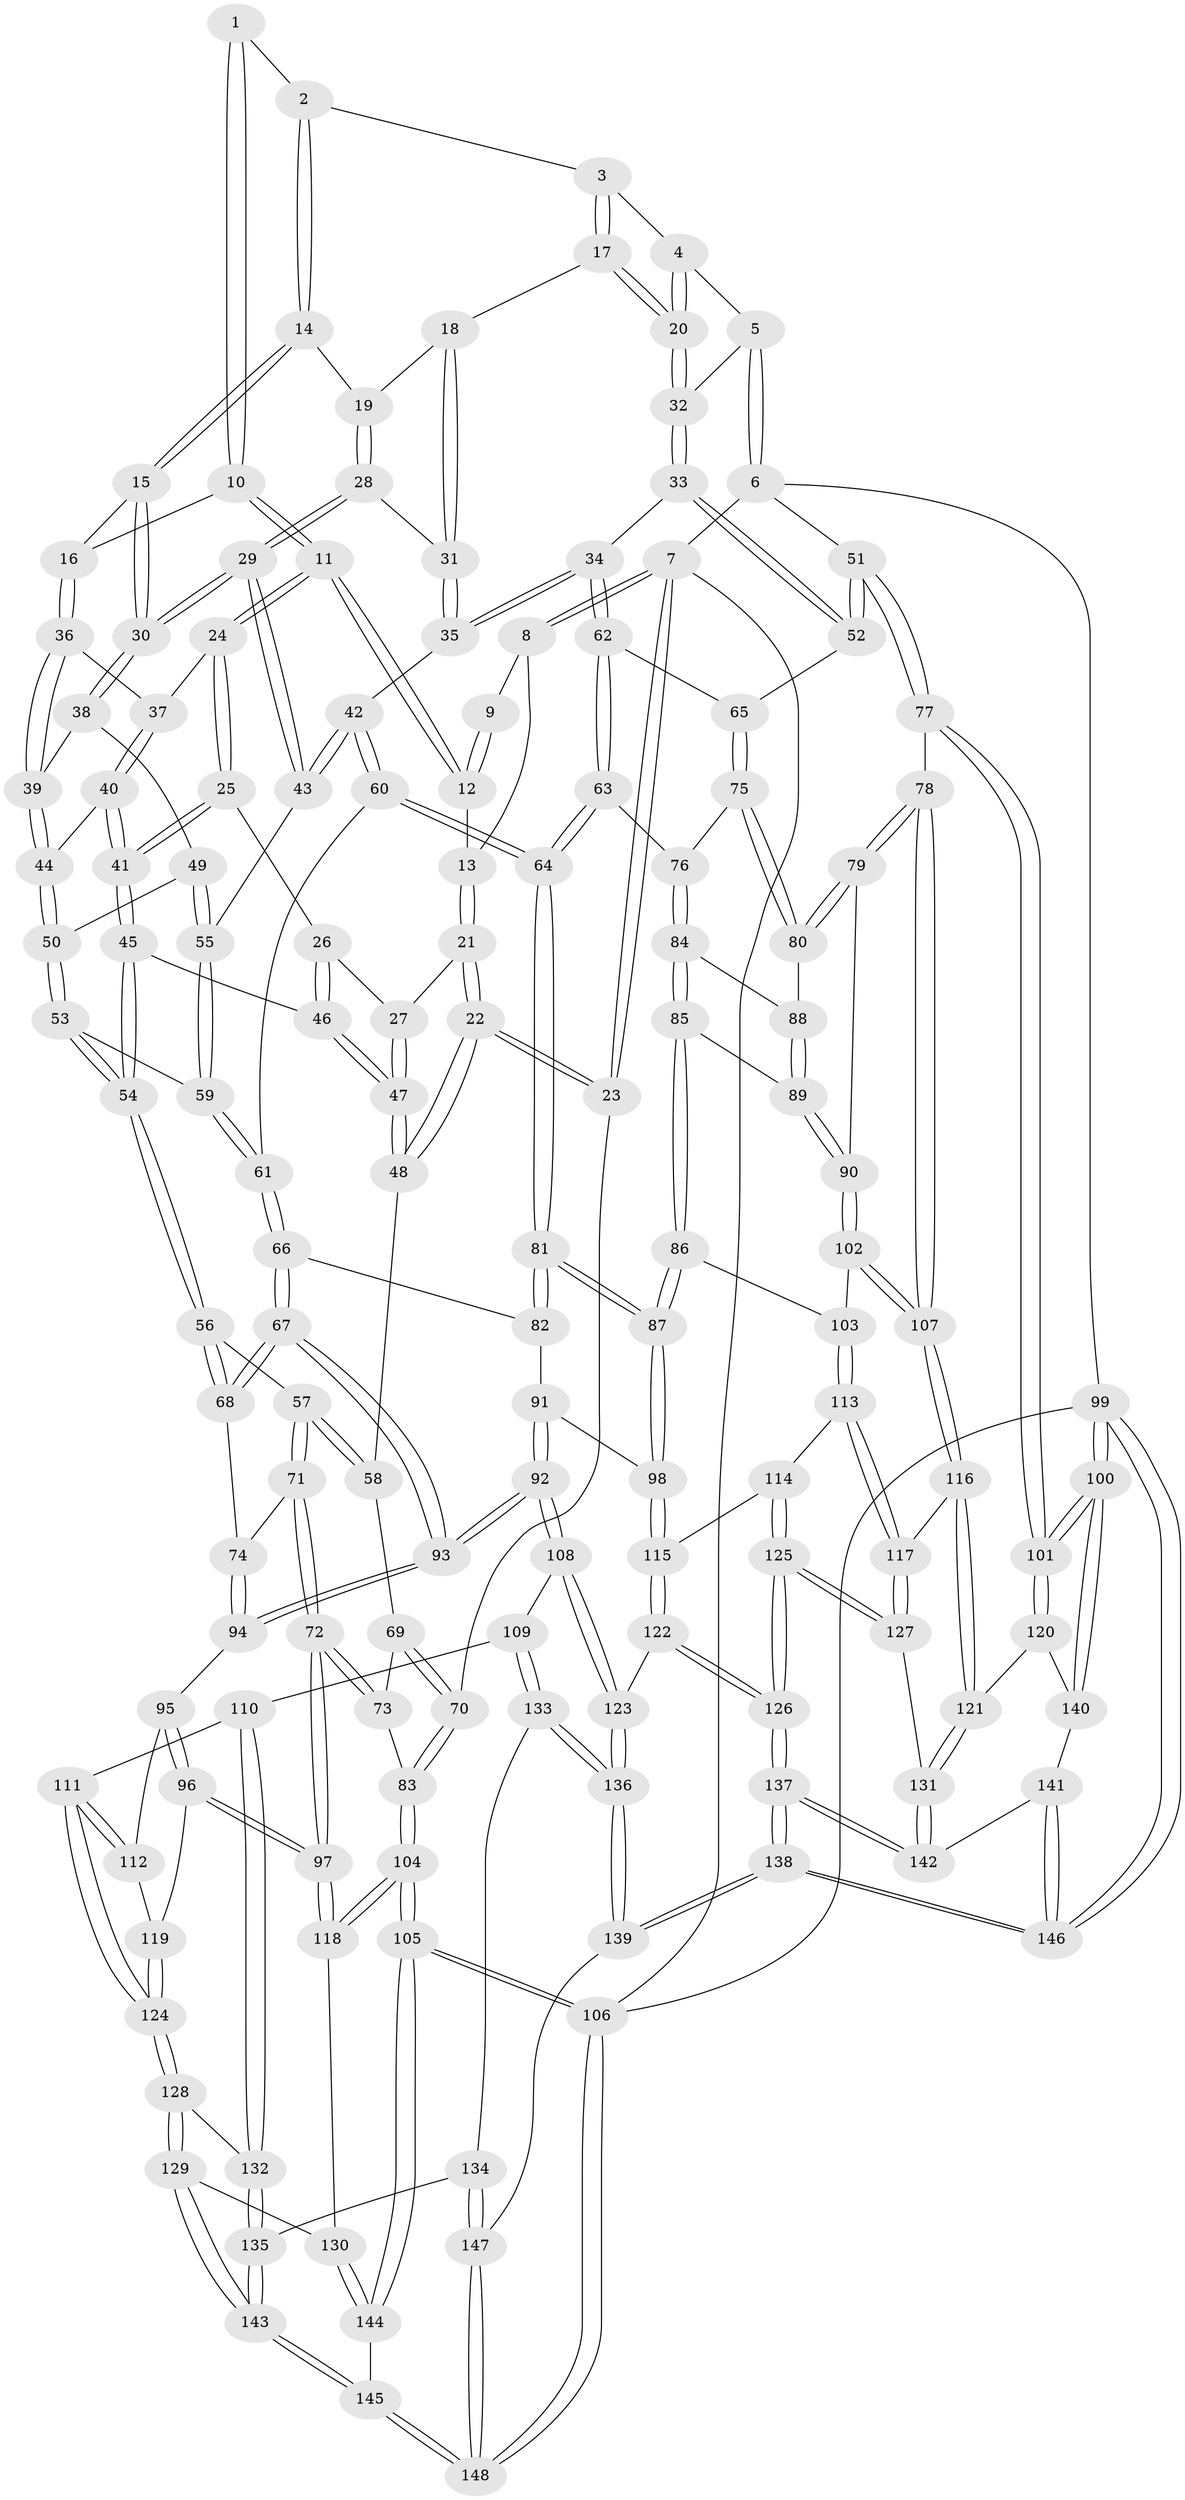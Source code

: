 // Generated by graph-tools (version 1.1) at 2025/17/03/09/25 04:17:10]
// undirected, 148 vertices, 367 edges
graph export_dot {
graph [start="1"]
  node [color=gray90,style=filled];
  1 [pos="+0.38184063433549215+0"];
  2 [pos="+0.7508679249407104+0"];
  3 [pos="+0.871945749270338+0"];
  4 [pos="+1+0"];
  5 [pos="+1+0"];
  6 [pos="+1+0"];
  7 [pos="+0+0"];
  8 [pos="+0.10592897019106122+0"];
  9 [pos="+0.2792731821641534+0"];
  10 [pos="+0.4465923609962374+0.040214831850064255"];
  11 [pos="+0.3129495336139111+0.13213550701780338"];
  12 [pos="+0.294668105153958+0.08739583513164977"];
  13 [pos="+0.13201715177668583+0.05782430843162792"];
  14 [pos="+0.6123737012200432+0.06294903559660259"];
  15 [pos="+0.5147497852369527+0.10611149538188841"];
  16 [pos="+0.5037584505442977+0.10258437250942377"];
  17 [pos="+0.7375012379875386+0.13405207951550852"];
  18 [pos="+0.7092884677398047+0.138693971300252"];
  19 [pos="+0.6641506085221691+0.1256314104753686"];
  20 [pos="+0.7934559797496531+0.17590652034189283"];
  21 [pos="+0.11898701611081478+0.15353327523322305"];
  22 [pos="+0+0.2853697744900795"];
  23 [pos="+0+0.2882837156989635"];
  24 [pos="+0.3112512238478411+0.14116790680133098"];
  25 [pos="+0.21287102357838394+0.18042235087051273"];
  26 [pos="+0.18239196528114168+0.18067967603950846"];
  27 [pos="+0.15344700565874242+0.1750771499776417"];
  28 [pos="+0.6247917946245382+0.20528063069400168"];
  29 [pos="+0.5742879306537316+0.2695109076608403"];
  30 [pos="+0.5719517519442162+0.2670240021180216"];
  31 [pos="+0.6990322645810227+0.19726900892336563"];
  32 [pos="+0.8282074839828807+0.22980574215565036"];
  33 [pos="+0.8346946986877893+0.2644865451268654"];
  34 [pos="+0.7370438198870813+0.342618903172584"];
  35 [pos="+0.7316541810406084+0.3401641804089074"];
  36 [pos="+0.40278984727319994+0.2016491574474084"];
  37 [pos="+0.32945746859503977+0.16307290491458323"];
  38 [pos="+0.4215343454190964+0.24302717161286574"];
  39 [pos="+0.40839272966840384+0.2219609592886769"];
  40 [pos="+0.30061639363281245+0.28764076059232196"];
  41 [pos="+0.2915887152932996+0.29264981223760095"];
  42 [pos="+0.6415300179839796+0.3178407110850145"];
  43 [pos="+0.5815030187690278+0.28762011083976796"];
  44 [pos="+0.30631969571125944+0.28763527368377456"];
  45 [pos="+0.2810593622330991+0.30882729310926194"];
  46 [pos="+0.23309358241607564+0.31815311049752004"];
  47 [pos="+0.1611298063234457+0.36176961362848786"];
  48 [pos="+0.1381108693204092+0.39637727911390064"];
  49 [pos="+0.4056205570281227+0.31256579521104166"];
  50 [pos="+0.40122135130575187+0.3208765536233643"];
  51 [pos="+1+0.3004629272675062"];
  52 [pos="+1+0.3076752925592415"];
  53 [pos="+0.4041360917727875+0.36162976658621315"];
  54 [pos="+0.32428559420515063+0.41714164467975573"];
  55 [pos="+0.5618421535154722+0.30765804964884275"];
  56 [pos="+0.31954791947605815+0.42947666889177566"];
  57 [pos="+0.16248581723020872+0.4323530534730784"];
  58 [pos="+0.14941582933744574+0.4181903797731863"];
  59 [pos="+0.4903337708339625+0.40551041699071644"];
  60 [pos="+0.575442085402558+0.4723873756991902"];
  61 [pos="+0.49637928313530133+0.4562744785743932"];
  62 [pos="+0.74612990698818+0.39526821061063094"];
  63 [pos="+0.7074853548121879+0.46739391479765885"];
  64 [pos="+0.6499268264181816+0.5240746964997363"];
  65 [pos="+0.8479020689445889+0.4623389463117444"];
  66 [pos="+0.44635112553899825+0.5261396983008404"];
  67 [pos="+0.4015279882753341+0.5424468742204115"];
  68 [pos="+0.3481377514453367+0.49878069421156346"];
  69 [pos="+0.06486659578463602+0.5030165294009864"];
  70 [pos="+0+0.39693975483559285"];
  71 [pos="+0.18211165935798487+0.5533309834202553"];
  72 [pos="+0.09019886978661268+0.6329551706699172"];
  73 [pos="+0.06270499746448796+0.5289891488338134"];
  74 [pos="+0.20684737491140806+0.5616349484517119"];
  75 [pos="+0.8582008717864786+0.49328074039356046"];
  76 [pos="+0.7908588969580991+0.5648310619400368"];
  77 [pos="+1+0.5154838297123338"];
  78 [pos="+0.9740935086882032+0.5757668662641949"];
  79 [pos="+0.9540904213638105+0.5745395281199954"];
  80 [pos="+0.9128499324689822+0.5458856588645595"];
  81 [pos="+0.6374026927295935+0.6274638228724226"];
  82 [pos="+0.503735733064204+0.5691789984193013"];
  83 [pos="+0+0.48223695742412115"];
  84 [pos="+0.7898775322831931+0.5729787044669133"];
  85 [pos="+0.7791603551436489+0.6048555102875008"];
  86 [pos="+0.7684089434786623+0.615733775222256"];
  87 [pos="+0.6495875703151893+0.6657589476585885"];
  88 [pos="+0.8451601422224465+0.5756597748307342"];
  89 [pos="+0.8363187891377555+0.6122216515326215"];
  90 [pos="+0.8851038340419048+0.6292284356544876"];
  91 [pos="+0.4918905238278645+0.6371414826596082"];
  92 [pos="+0.3942184369652074+0.72680793660455"];
  93 [pos="+0.3664433725990058+0.6667913872542621"];
  94 [pos="+0.28281546086096704+0.6502583559227274"];
  95 [pos="+0.27139131529169014+0.6585117589510928"];
  96 [pos="+0.08474524758848007+0.7119380541817908"];
  97 [pos="+0.046059748879289694+0.7005953684610107"];
  98 [pos="+0.6488533996609492+0.6703765676895942"];
  99 [pos="+1+1"];
  100 [pos="+1+1"];
  101 [pos="+1+0.8563726933095824"];
  102 [pos="+0.8646523723025376+0.6781037520746239"];
  103 [pos="+0.8423955802711475+0.6841877031541406"];
  104 [pos="+0+0.7531747742644783"];
  105 [pos="+0+0.9201463661598687"];
  106 [pos="+0+1"];
  107 [pos="+0.9373982650376343+0.7601857082162743"];
  108 [pos="+0.3979164679579603+0.7385842134101284"];
  109 [pos="+0.3920899423857301+0.7459950692586511"];
  110 [pos="+0.3699378707158156+0.7579469250132777"];
  111 [pos="+0.2707115823828229+0.7938066422748343"];
  112 [pos="+0.23493408424173112+0.7256839171658435"];
  113 [pos="+0.7816320493513926+0.750738918562329"];
  114 [pos="+0.7026769254406865+0.7351737587189511"];
  115 [pos="+0.6486025659600698+0.6732661889099"];
  116 [pos="+0.9386965341020614+0.7644796580591435"];
  117 [pos="+0.8220771418806753+0.788110497500845"];
  118 [pos="+0+0.7219871956983882"];
  119 [pos="+0.11048686713375237+0.7261751550826202"];
  120 [pos="+1+0.8054400917220583"];
  121 [pos="+0.9789314128237794+0.7971611484332006"];
  122 [pos="+0.5193630197225914+0.770970263690964"];
  123 [pos="+0.5157403855128376+0.7713593930186105"];
  124 [pos="+0.230223110915964+0.8272146711455916"];
  125 [pos="+0.6934325685641539+0.9413412832441657"];
  126 [pos="+0.6742089987437726+0.9879175430087577"];
  127 [pos="+0.8203699599399124+0.8425429280983189"];
  128 [pos="+0.2283557331088107+0.8411501854038486"];
  129 [pos="+0.18928935746315845+0.8964123263667815"];
  130 [pos="+0.14441619419543678+0.8909462580684937"];
  131 [pos="+0.884332309528095+0.8899711286465765"];
  132 [pos="+0.3044208771169622+0.8953791221372548"];
  133 [pos="+0.3890071352506143+0.8923182771755495"];
  134 [pos="+0.34409123298445526+0.9245424147501251"];
  135 [pos="+0.3154393737315103+0.9130751555200454"];
  136 [pos="+0.4699941186109248+0.9373985773205907"];
  137 [pos="+0.6718925786736577+1"];
  138 [pos="+0.6429241521751181+1"];
  139 [pos="+0.588634312774518+1"];
  140 [pos="+0.9338261084326475+0.9223420115312334"];
  141 [pos="+0.8917097031698703+0.9223232806649694"];
  142 [pos="+0.8840733380944105+0.9170950355216698"];
  143 [pos="+0.2152644818041506+0.9822797852785089"];
  144 [pos="+0.0832680353723756+0.9428897856522803"];
  145 [pos="+0.2072121073063092+1"];
  146 [pos="+1+1"];
  147 [pos="+0.3819535839645683+1"];
  148 [pos="+0.23782622686815977+1"];
  1 -- 2;
  1 -- 10;
  1 -- 10;
  2 -- 3;
  2 -- 14;
  2 -- 14;
  3 -- 4;
  3 -- 17;
  3 -- 17;
  4 -- 5;
  4 -- 20;
  4 -- 20;
  5 -- 6;
  5 -- 6;
  5 -- 32;
  6 -- 7;
  6 -- 51;
  6 -- 99;
  7 -- 8;
  7 -- 8;
  7 -- 23;
  7 -- 23;
  7 -- 106;
  8 -- 9;
  8 -- 13;
  9 -- 12;
  9 -- 12;
  10 -- 11;
  10 -- 11;
  10 -- 16;
  11 -- 12;
  11 -- 12;
  11 -- 24;
  11 -- 24;
  12 -- 13;
  13 -- 21;
  13 -- 21;
  14 -- 15;
  14 -- 15;
  14 -- 19;
  15 -- 16;
  15 -- 30;
  15 -- 30;
  16 -- 36;
  16 -- 36;
  17 -- 18;
  17 -- 20;
  17 -- 20;
  18 -- 19;
  18 -- 31;
  18 -- 31;
  19 -- 28;
  19 -- 28;
  20 -- 32;
  20 -- 32;
  21 -- 22;
  21 -- 22;
  21 -- 27;
  22 -- 23;
  22 -- 23;
  22 -- 48;
  22 -- 48;
  23 -- 70;
  24 -- 25;
  24 -- 25;
  24 -- 37;
  25 -- 26;
  25 -- 41;
  25 -- 41;
  26 -- 27;
  26 -- 46;
  26 -- 46;
  27 -- 47;
  27 -- 47;
  28 -- 29;
  28 -- 29;
  28 -- 31;
  29 -- 30;
  29 -- 30;
  29 -- 43;
  29 -- 43;
  30 -- 38;
  30 -- 38;
  31 -- 35;
  31 -- 35;
  32 -- 33;
  32 -- 33;
  33 -- 34;
  33 -- 52;
  33 -- 52;
  34 -- 35;
  34 -- 35;
  34 -- 62;
  34 -- 62;
  35 -- 42;
  36 -- 37;
  36 -- 39;
  36 -- 39;
  37 -- 40;
  37 -- 40;
  38 -- 39;
  38 -- 49;
  39 -- 44;
  39 -- 44;
  40 -- 41;
  40 -- 41;
  40 -- 44;
  41 -- 45;
  41 -- 45;
  42 -- 43;
  42 -- 43;
  42 -- 60;
  42 -- 60;
  43 -- 55;
  44 -- 50;
  44 -- 50;
  45 -- 46;
  45 -- 54;
  45 -- 54;
  46 -- 47;
  46 -- 47;
  47 -- 48;
  47 -- 48;
  48 -- 58;
  49 -- 50;
  49 -- 55;
  49 -- 55;
  50 -- 53;
  50 -- 53;
  51 -- 52;
  51 -- 52;
  51 -- 77;
  51 -- 77;
  52 -- 65;
  53 -- 54;
  53 -- 54;
  53 -- 59;
  54 -- 56;
  54 -- 56;
  55 -- 59;
  55 -- 59;
  56 -- 57;
  56 -- 68;
  56 -- 68;
  57 -- 58;
  57 -- 58;
  57 -- 71;
  57 -- 71;
  58 -- 69;
  59 -- 61;
  59 -- 61;
  60 -- 61;
  60 -- 64;
  60 -- 64;
  61 -- 66;
  61 -- 66;
  62 -- 63;
  62 -- 63;
  62 -- 65;
  63 -- 64;
  63 -- 64;
  63 -- 76;
  64 -- 81;
  64 -- 81;
  65 -- 75;
  65 -- 75;
  66 -- 67;
  66 -- 67;
  66 -- 82;
  67 -- 68;
  67 -- 68;
  67 -- 93;
  67 -- 93;
  68 -- 74;
  69 -- 70;
  69 -- 70;
  69 -- 73;
  70 -- 83;
  70 -- 83;
  71 -- 72;
  71 -- 72;
  71 -- 74;
  72 -- 73;
  72 -- 73;
  72 -- 97;
  72 -- 97;
  73 -- 83;
  74 -- 94;
  74 -- 94;
  75 -- 76;
  75 -- 80;
  75 -- 80;
  76 -- 84;
  76 -- 84;
  77 -- 78;
  77 -- 101;
  77 -- 101;
  78 -- 79;
  78 -- 79;
  78 -- 107;
  78 -- 107;
  79 -- 80;
  79 -- 80;
  79 -- 90;
  80 -- 88;
  81 -- 82;
  81 -- 82;
  81 -- 87;
  81 -- 87;
  82 -- 91;
  83 -- 104;
  83 -- 104;
  84 -- 85;
  84 -- 85;
  84 -- 88;
  85 -- 86;
  85 -- 86;
  85 -- 89;
  86 -- 87;
  86 -- 87;
  86 -- 103;
  87 -- 98;
  87 -- 98;
  88 -- 89;
  88 -- 89;
  89 -- 90;
  89 -- 90;
  90 -- 102;
  90 -- 102;
  91 -- 92;
  91 -- 92;
  91 -- 98;
  92 -- 93;
  92 -- 93;
  92 -- 108;
  92 -- 108;
  93 -- 94;
  93 -- 94;
  94 -- 95;
  95 -- 96;
  95 -- 96;
  95 -- 112;
  96 -- 97;
  96 -- 97;
  96 -- 119;
  97 -- 118;
  97 -- 118;
  98 -- 115;
  98 -- 115;
  99 -- 100;
  99 -- 100;
  99 -- 146;
  99 -- 146;
  99 -- 106;
  100 -- 101;
  100 -- 101;
  100 -- 140;
  100 -- 140;
  101 -- 120;
  101 -- 120;
  102 -- 103;
  102 -- 107;
  102 -- 107;
  103 -- 113;
  103 -- 113;
  104 -- 105;
  104 -- 105;
  104 -- 118;
  104 -- 118;
  105 -- 106;
  105 -- 106;
  105 -- 144;
  105 -- 144;
  106 -- 148;
  106 -- 148;
  107 -- 116;
  107 -- 116;
  108 -- 109;
  108 -- 123;
  108 -- 123;
  109 -- 110;
  109 -- 133;
  109 -- 133;
  110 -- 111;
  110 -- 132;
  110 -- 132;
  111 -- 112;
  111 -- 112;
  111 -- 124;
  111 -- 124;
  112 -- 119;
  113 -- 114;
  113 -- 117;
  113 -- 117;
  114 -- 115;
  114 -- 125;
  114 -- 125;
  115 -- 122;
  115 -- 122;
  116 -- 117;
  116 -- 121;
  116 -- 121;
  117 -- 127;
  117 -- 127;
  118 -- 130;
  119 -- 124;
  119 -- 124;
  120 -- 121;
  120 -- 140;
  121 -- 131;
  121 -- 131;
  122 -- 123;
  122 -- 126;
  122 -- 126;
  123 -- 136;
  123 -- 136;
  124 -- 128;
  124 -- 128;
  125 -- 126;
  125 -- 126;
  125 -- 127;
  125 -- 127;
  126 -- 137;
  126 -- 137;
  127 -- 131;
  128 -- 129;
  128 -- 129;
  128 -- 132;
  129 -- 130;
  129 -- 143;
  129 -- 143;
  130 -- 144;
  130 -- 144;
  131 -- 142;
  131 -- 142;
  132 -- 135;
  132 -- 135;
  133 -- 134;
  133 -- 136;
  133 -- 136;
  134 -- 135;
  134 -- 147;
  134 -- 147;
  135 -- 143;
  135 -- 143;
  136 -- 139;
  136 -- 139;
  137 -- 138;
  137 -- 138;
  137 -- 142;
  137 -- 142;
  138 -- 139;
  138 -- 139;
  138 -- 146;
  138 -- 146;
  139 -- 147;
  140 -- 141;
  141 -- 142;
  141 -- 146;
  141 -- 146;
  143 -- 145;
  143 -- 145;
  144 -- 145;
  145 -- 148;
  145 -- 148;
  147 -- 148;
  147 -- 148;
}
